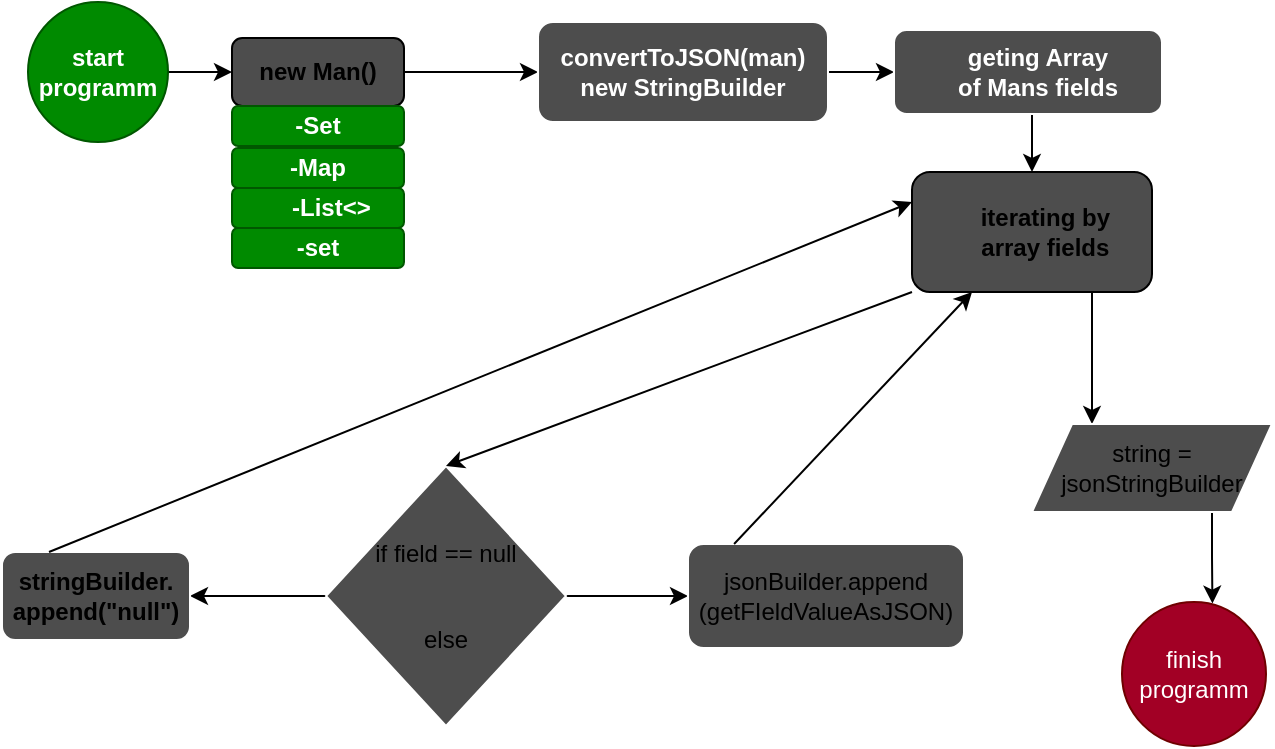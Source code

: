 <mxfile version="20.5.3" type="embed"><diagram id="5zd74sJaEZs0zRxZUe7q" name="Page-1"><mxGraphModel dx="1041" dy="963" grid="0" gridSize="10" guides="1" tooltips="1" connect="1" arrows="1" fold="1" page="0" pageScale="1" pageWidth="850" pageHeight="1100" math="0" shadow="0"><root><mxCell id="0"/><mxCell id="1" parent="0"/><mxCell id="4" style="edgeStyle=orthogonalEdgeStyle;rounded=0;orthogonalLoop=1;jettySize=auto;html=1;exitX=1;exitY=0.5;exitDx=0;exitDy=0;entryX=0;entryY=0.5;entryDx=0;entryDy=0;" edge="1" parent="1" source="2" target="3"><mxGeometry relative="1" as="geometry"/></mxCell><mxCell id="2" value="&lt;b&gt;start programm&lt;/b&gt;" style="ellipse;whiteSpace=wrap;html=1;aspect=fixed;fillColor=#008a00;fontColor=#ffffff;strokeColor=#005700;" vertex="1" parent="1"><mxGeometry x="-375" y="-178" width="70" height="70" as="geometry"/></mxCell><mxCell id="18" style="edgeStyle=orthogonalEdgeStyle;rounded=0;orthogonalLoop=1;jettySize=auto;html=1;exitX=1;exitY=0.5;exitDx=0;exitDy=0;entryX=0;entryY=0.5;entryDx=0;entryDy=0;" edge="1" parent="1" source="3" target="7"><mxGeometry relative="1" as="geometry"/></mxCell><mxCell id="3" value="&lt;b&gt;new Man()&lt;/b&gt;" style="rounded=1;whiteSpace=wrap;html=1;fillColor=#4D4D4D;" vertex="1" parent="1"><mxGeometry x="-273" y="-160" width="86" height="34" as="geometry"/></mxCell><mxCell id="5" value="&lt;b&gt;-Set&lt;/b&gt;" style="whiteSpace=wrap;html=1;fillColor=#008a00;rounded=1;fontColor=#ffffff;strokeColor=#005700;" vertex="1" parent="1"><mxGeometry x="-273" y="-126" width="86" height="20" as="geometry"/></mxCell><mxCell id="20" style="edgeStyle=orthogonalEdgeStyle;rounded=0;orthogonalLoop=1;jettySize=auto;html=1;exitX=1;exitY=0.5;exitDx=0;exitDy=0;entryX=0;entryY=0.5;entryDx=0;entryDy=0;" edge="1" parent="1" source="7" target="10"><mxGeometry relative="1" as="geometry"/></mxCell><mxCell id="7" value="&lt;b&gt;convertToJSON(man) new StringBuilder&lt;/b&gt;" style="whiteSpace=wrap;html=1;fillColor=#4D4D4D;rounded=1;fontColor=#ffffff;strokeColor=#FFFFFF;" vertex="1" parent="1"><mxGeometry x="-120" y="-168" width="145" height="50" as="geometry"/></mxCell><mxCell id="22" style="edgeStyle=orthogonalEdgeStyle;rounded=0;orthogonalLoop=1;jettySize=auto;html=1;exitX=0.5;exitY=1;exitDx=0;exitDy=0;entryX=0.5;entryY=0;entryDx=0;entryDy=0;" edge="1" parent="1" source="10" target="21"><mxGeometry relative="1" as="geometry"/></mxCell><mxCell id="10" value="&lt;b&gt;&amp;nbsp; &amp;nbsp; &amp;nbsp; &amp;nbsp; &amp;nbsp; geting Array&amp;nbsp; &amp;nbsp; &amp;nbsp; &amp;nbsp; &amp;nbsp; &amp;nbsp;of Mans fields&lt;/b&gt;" style="whiteSpace=wrap;html=1;fillColor=#4D4D4D;rounded=1;fontColor=#ffffff;strokeColor=#FFFFFF;" vertex="1" parent="1"><mxGeometry x="58" y="-164" width="134" height="42" as="geometry"/></mxCell><mxCell id="15" value="&lt;b&gt;-Map&lt;/b&gt;" style="whiteSpace=wrap;html=1;fillColor=#008a00;rounded=1;fontColor=#ffffff;strokeColor=#005700;" vertex="1" parent="1"><mxGeometry x="-273" y="-105" width="86" height="20" as="geometry"/></mxCell><mxCell id="16" value="&lt;b&gt;&amp;nbsp; &amp;nbsp; -List&amp;lt;&amp;gt;&lt;/b&gt;" style="whiteSpace=wrap;html=1;fillColor=#008a00;rounded=1;fontColor=#ffffff;strokeColor=#005700;" vertex="1" parent="1"><mxGeometry x="-273" y="-85" width="86" height="20" as="geometry"/></mxCell><mxCell id="17" value="&lt;b&gt;-set&lt;/b&gt;" style="whiteSpace=wrap;html=1;fillColor=#008a00;rounded=1;fontColor=#ffffff;strokeColor=#005700;" vertex="1" parent="1"><mxGeometry x="-273" y="-65" width="86" height="20" as="geometry"/></mxCell><mxCell id="39" style="edgeStyle=orthogonalEdgeStyle;rounded=0;orthogonalLoop=1;jettySize=auto;html=1;exitX=0.75;exitY=1;exitDx=0;exitDy=0;entryX=0.25;entryY=0;entryDx=0;entryDy=0;" edge="1" parent="1" source="21" target="37"><mxGeometry relative="1" as="geometry"/></mxCell><mxCell id="21" value="&lt;b&gt;&amp;nbsp; &amp;nbsp; &amp;nbsp; &amp;nbsp; &amp;nbsp;iterating by&amp;nbsp; &amp;nbsp; &amp;nbsp; &amp;nbsp; &amp;nbsp; array fields&lt;/b&gt;" style="rounded=1;whiteSpace=wrap;html=1;fillColor=#4D4D4D;" vertex="1" parent="1"><mxGeometry x="67" y="-93" width="120" height="60" as="geometry"/></mxCell><mxCell id="25" style="edgeStyle=orthogonalEdgeStyle;rounded=0;orthogonalLoop=1;jettySize=auto;html=1;exitX=0;exitY=0.5;exitDx=0;exitDy=0;entryX=1;entryY=0.5;entryDx=0;entryDy=0;" edge="1" parent="1" source="23" target="24"><mxGeometry relative="1" as="geometry"/></mxCell><mxCell id="27" style="edgeStyle=orthogonalEdgeStyle;rounded=0;orthogonalLoop=1;jettySize=auto;html=1;exitX=1;exitY=0.5;exitDx=0;exitDy=0;entryX=0;entryY=0.5;entryDx=0;entryDy=0;" edge="1" parent="1" source="23" target="26"><mxGeometry relative="1" as="geometry"/></mxCell><mxCell id="23" value="&amp;nbsp; &amp;nbsp; &amp;nbsp; &amp;nbsp;if field == null&amp;nbsp; &amp;nbsp; &amp;nbsp; &amp;nbsp; &amp;nbsp; &amp;nbsp; &amp;nbsp; &amp;nbsp; &amp;nbsp; &amp;nbsp; &amp;nbsp; &amp;nbsp; &amp;nbsp; &amp;nbsp; &amp;nbsp; &amp;nbsp; &amp;nbsp; &amp;nbsp; &amp;nbsp; &amp;nbsp; &amp;nbsp; &amp;nbsp; &amp;nbsp; &amp;nbsp; &amp;nbsp; &amp;nbsp; &amp;nbsp; &amp;nbsp; &amp;nbsp; &amp;nbsp; &amp;nbsp; &amp;nbsp; &amp;nbsp; &amp;nbsp; &amp;nbsp; &amp;nbsp; &amp;nbsp; &amp;nbsp; &amp;nbsp; &amp;nbsp; else" style="rhombus;whiteSpace=wrap;html=1;strokeColor=#FFFFFF;fillColor=#4D4D4D;" vertex="1" parent="1"><mxGeometry x="-226" y="54" width="120" height="130" as="geometry"/></mxCell><mxCell id="24" value="&lt;b&gt;stringBuilder. append(&quot;null&quot;)&lt;/b&gt;" style="rounded=1;whiteSpace=wrap;html=1;strokeColor=#FFFFFF;fillColor=#4D4D4D;" vertex="1" parent="1"><mxGeometry x="-388" y="97" width="94" height="44" as="geometry"/></mxCell><mxCell id="26" value="jsonBuilder.append (getFIeldValueAsJSON)" style="rounded=1;whiteSpace=wrap;html=1;strokeColor=#FFFFFF;fillColor=#4D4D4D;" vertex="1" parent="1"><mxGeometry x="-45" y="93" width="138" height="52" as="geometry"/></mxCell><mxCell id="29" value="" style="endArrow=classic;html=1;rounded=0;exitX=0;exitY=1;exitDx=0;exitDy=0;entryX=0.5;entryY=0;entryDx=0;entryDy=0;" edge="1" parent="1" source="21" target="23"><mxGeometry width="50" height="50" relative="1" as="geometry"><mxPoint x="-194" y="41" as="sourcePoint"/><mxPoint x="-144" y="-9" as="targetPoint"/></mxGeometry></mxCell><mxCell id="34" value="" style="endArrow=classic;html=1;rounded=0;exitX=0.25;exitY=0;exitDx=0;exitDy=0;entryX=0;entryY=0.25;entryDx=0;entryDy=0;" edge="1" parent="1" source="24" target="21"><mxGeometry width="50" height="50" relative="1" as="geometry"><mxPoint x="-260" y="54" as="sourcePoint"/><mxPoint x="-210" y="4" as="targetPoint"/></mxGeometry></mxCell><mxCell id="36" value="" style="endArrow=classic;html=1;rounded=0;exitX=0.167;exitY=0;exitDx=0;exitDy=0;exitPerimeter=0;entryX=0.25;entryY=1;entryDx=0;entryDy=0;" edge="1" parent="1" source="26" target="21"><mxGeometry width="50" height="50" relative="1" as="geometry"><mxPoint x="-12" y="87" as="sourcePoint"/><mxPoint x="38" y="37" as="targetPoint"/></mxGeometry></mxCell><mxCell id="41" style="edgeStyle=orthogonalEdgeStyle;rounded=0;orthogonalLoop=1;jettySize=auto;html=1;exitX=0.75;exitY=1;exitDx=0;exitDy=0;entryX=0.628;entryY=0.011;entryDx=0;entryDy=0;entryPerimeter=0;" edge="1" parent="1" source="37" target="40"><mxGeometry relative="1" as="geometry"/></mxCell><mxCell id="37" value="string = jsonStringBuilder" style="shape=parallelogram;perimeter=parallelogramPerimeter;whiteSpace=wrap;html=1;fixedSize=1;strokeColor=#FFFFFF;fillColor=#4D4D4D;" vertex="1" parent="1"><mxGeometry x="127" y="33" width="120" height="44" as="geometry"/></mxCell><mxCell id="40" value="finish programm" style="ellipse;whiteSpace=wrap;html=1;aspect=fixed;strokeColor=#6F0000;fillColor=#a20025;fontColor=#ffffff;" vertex="1" parent="1"><mxGeometry x="172" y="122" width="72" height="72" as="geometry"/></mxCell></root></mxGraphModel></diagram></mxfile>